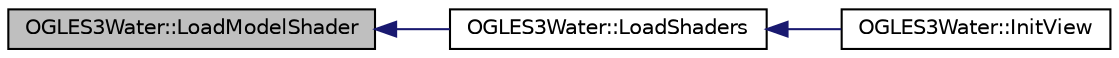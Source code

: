 digraph "OGLES3Water::LoadModelShader"
{
  edge [fontname="Helvetica",fontsize="10",labelfontname="Helvetica",labelfontsize="10"];
  node [fontname="Helvetica",fontsize="10",shape=record];
  rankdir="LR";
  Node1 [label="OGLES3Water::LoadModelShader",height=0.2,width=0.4,color="black", fillcolor="grey75", style="filled", fontcolor="black"];
  Node1 -> Node2 [dir="back",color="midnightblue",fontsize="10",style="solid",fontname="Helvetica"];
  Node2 [label="OGLES3Water::LoadShaders",height=0.2,width=0.4,color="black", fillcolor="white", style="filled",URL="$class_o_g_l_e_s3_water.html#a93e2440f7f96cb254daa7cfd1d68991c"];
  Node2 -> Node3 [dir="back",color="midnightblue",fontsize="10",style="solid",fontname="Helvetica"];
  Node3 [label="OGLES3Water::InitView",height=0.2,width=0.4,color="black", fillcolor="white", style="filled",URL="$class_o_g_l_e_s3_water.html#a25e025258e7aa9898269ba644ded3dd5"];
}
